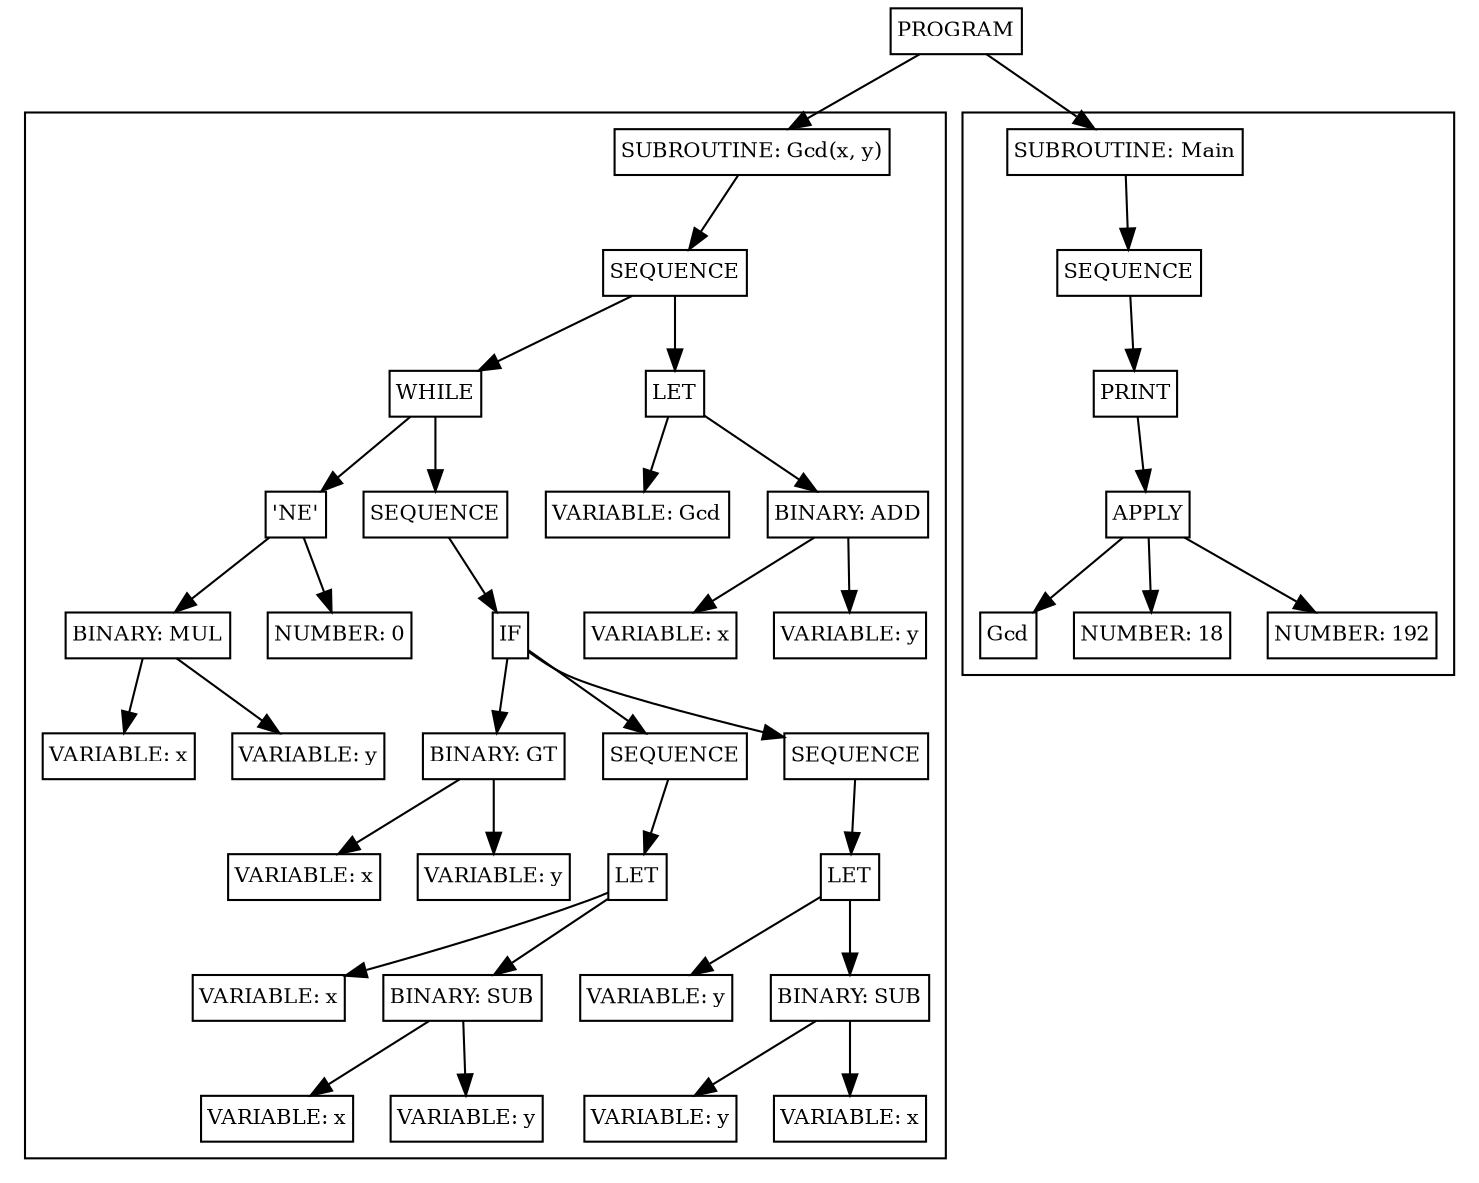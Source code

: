 digraph G {
  node [fontsize=10, shape=box, width=0.2, height=0.3, margin=0.04, ordering=out]
  
  subgraph cluster_Gcd {
    astnode_30[label="SUBROUTINE: Gcd(x, y)"];
    astnode_30 -> astnode_29;
    astnode_1[label="VARIABLE: x"];
    astnode_2[label="VARIABLE: y"];
    astnode_3[label="BINARY: MUL"];
    astnode_3 -> astnode_1;
    astnode_3 -> astnode_2;
    astnode_4[label="NUMBER: 0"];
    astnode_5[label="'NE'"];
    astnode_5 -> astnode_3;
    astnode_5 -> astnode_4;
    astnode_6[label="VARIABLE: x"];
    astnode_7[label="VARIABLE: y"];
    astnode_8[label="BINARY: GT"];
    astnode_8 -> astnode_6;
    astnode_8 -> astnode_7;
    astnode_9[label="VARIABLE: x"];
    astnode_10[label="VARIABLE: x"];
    astnode_11[label="VARIABLE: y"];
    astnode_12[label="BINARY: SUB"];
    astnode_12 -> astnode_10;
    astnode_12 -> astnode_11;
    astnode_13[label="LET"];
    astnode_13 -> astnode_9;
    astnode_13 -> astnode_12;
    astnode_14[label="SEQUENCE"];
    astnode_14 -> astnode_13;
    astnode_15[label="VARIABLE: y"];
    astnode_16[label="VARIABLE: y"];
    astnode_17[label="VARIABLE: x"];
    astnode_18[label="BINARY: SUB"];
    astnode_18 -> astnode_16;
    astnode_18 -> astnode_17;
    astnode_19[label="LET"];
    astnode_19 -> astnode_15;
    astnode_19 -> astnode_18;
    astnode_20[label="SEQUENCE"];
    astnode_20 -> astnode_19;
    astnode_21[label="IF"];
    astnode_21 -> astnode_8;
    astnode_21 -> astnode_14;
    astnode_21 -> astnode_20;
    astnode_22[label="SEQUENCE"];
    astnode_22 -> astnode_21;
    astnode_23[label="WHILE"];
    astnode_23 -> astnode_5;
    astnode_23 -> astnode_22;
    astnode_24[label="VARIABLE: Gcd"];
    astnode_25[label="VARIABLE: x"];
    astnode_26[label="VARIABLE: y"];
    astnode_27[label="BINARY: ADD"];
    astnode_27 -> astnode_25;
    astnode_27 -> astnode_26;
    astnode_28[label="LET"];
    astnode_28 -> astnode_24;
    astnode_28 -> astnode_27;
    astnode_29[label="SEQUENCE"];
    astnode_29 -> astnode_23;
    astnode_29 -> astnode_28;
  }

  subgraph cluster_Main {
    astnode_37[label="SUBROUTINE։ Main"];
    astnode_37 -> astnode_36;
    astnode_31[label="NUMBER: 18"];
    astnode_32[label="NUMBER: 192"];
    astnode_33[label="APPLY"];
    astnode_34[label="Gcd"];
    astnode_33 -> astnode_34;
    astnode_33 -> astnode_31;
    astnode_33 -> astnode_32;
    astnode_35[label="PRINT"];
    astnode_35 -> astnode_33;
    astnode_36[label="SEQUENCE"];
    astnode_36 -> astnode_35;
  }

  astnode_38[label="PROGRAM"];
  astnode_38 -> astnode_30;
  astnode_38 -> astnode_37;
}

